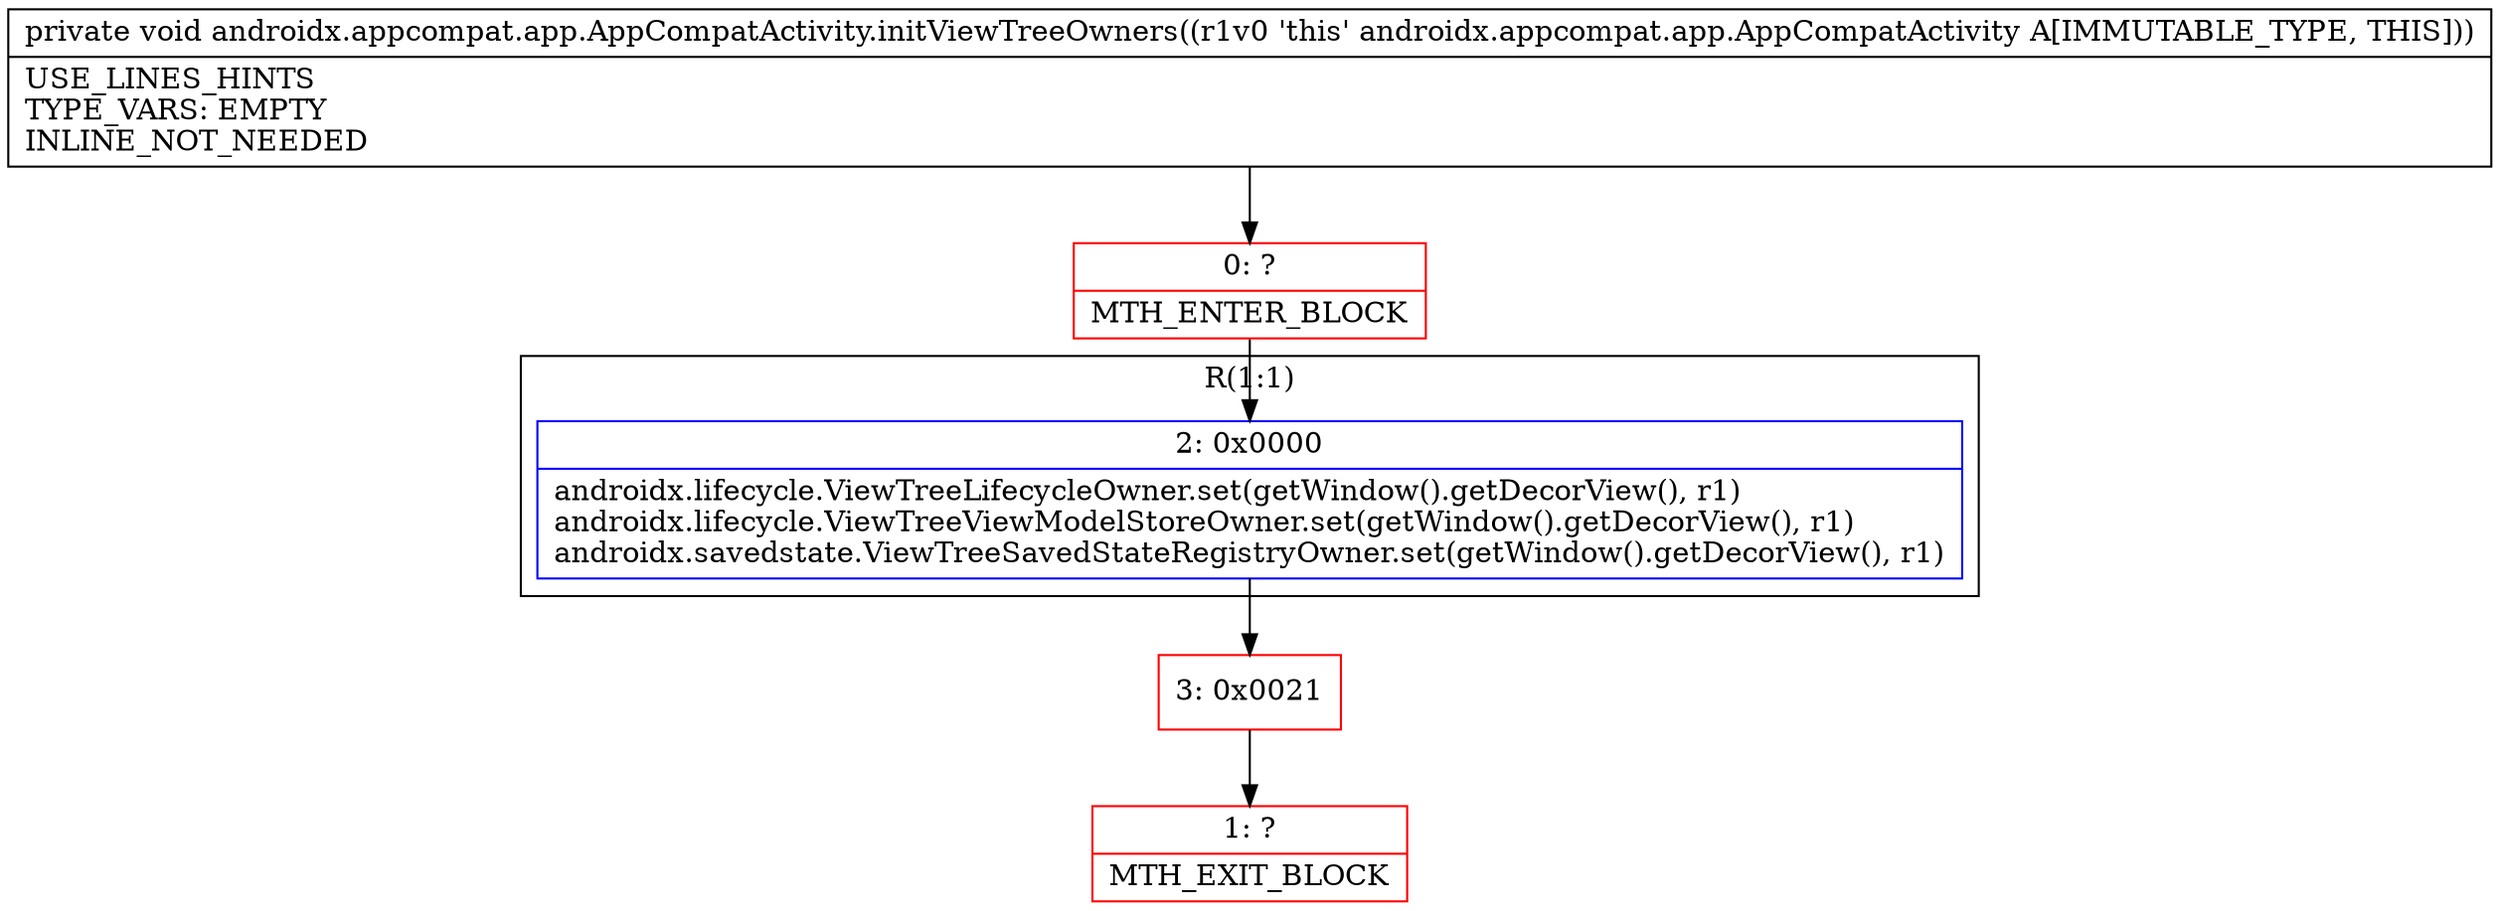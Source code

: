 digraph "CFG forandroidx.appcompat.app.AppCompatActivity.initViewTreeOwners()V" {
subgraph cluster_Region_978898752 {
label = "R(1:1)";
node [shape=record,color=blue];
Node_2 [shape=record,label="{2\:\ 0x0000|androidx.lifecycle.ViewTreeLifecycleOwner.set(getWindow().getDecorView(), r1)\landroidx.lifecycle.ViewTreeViewModelStoreOwner.set(getWindow().getDecorView(), r1)\landroidx.savedstate.ViewTreeSavedStateRegistryOwner.set(getWindow().getDecorView(), r1)\l}"];
}
Node_0 [shape=record,color=red,label="{0\:\ ?|MTH_ENTER_BLOCK\l}"];
Node_3 [shape=record,color=red,label="{3\:\ 0x0021}"];
Node_1 [shape=record,color=red,label="{1\:\ ?|MTH_EXIT_BLOCK\l}"];
MethodNode[shape=record,label="{private void androidx.appcompat.app.AppCompatActivity.initViewTreeOwners((r1v0 'this' androidx.appcompat.app.AppCompatActivity A[IMMUTABLE_TYPE, THIS]))  | USE_LINES_HINTS\lTYPE_VARS: EMPTY\lINLINE_NOT_NEEDED\l}"];
MethodNode -> Node_0;Node_2 -> Node_3;
Node_0 -> Node_2;
Node_3 -> Node_1;
}

